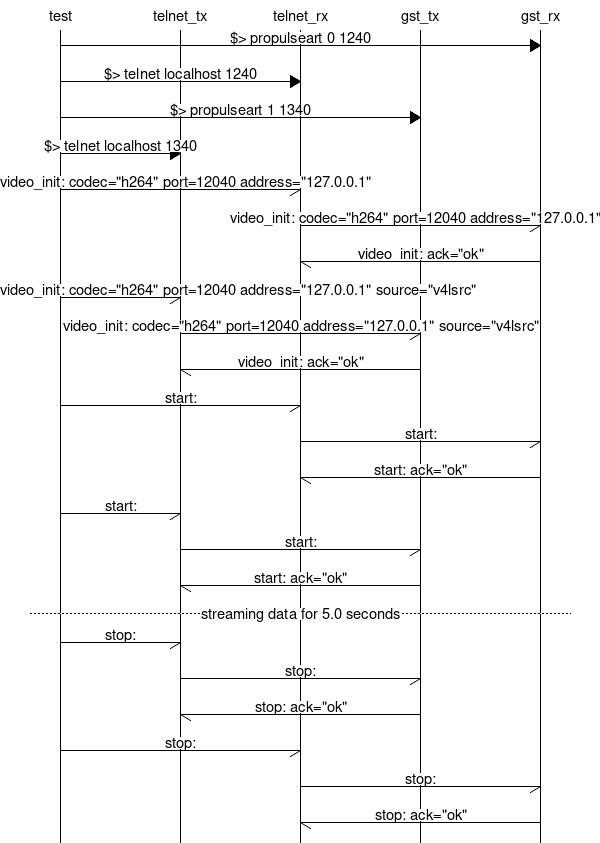 
msc
{        
    test, telnet_tx, telnet_rx, gst_tx, gst_rx;
    
test=>gst_rx [label="$> propulseart 0 1240"];
test=>telnet_rx [label="$> telnet localhost 1240"];
test=>gst_tx [label="$> propulseart 1 1340"];
test=>telnet_tx [label="$> telnet localhost 1340"];
test->telnet_rx [label="video_init: codec=\"h264\" port=12040 address=\"127.0.0.1\""];
telnet_rx->gst_rx [label="video_init: codec=\"h264\" port=12040 address=\"127.0.0.1\""];
gst_rx->telnet_rx [label="video_init: ack=\"ok\""];
test->telnet_tx [label="video_init: codec=\"h264\" port=12040 address=\"127.0.0.1\" source=\"v4lsrc\""];
telnet_tx->gst_tx [label="video_init: codec=\"h264\" port=12040 address=\"127.0.0.1\" source=\"v4lsrc\""];
gst_tx->telnet_tx [label="video_init: ack=\"ok\""];
test->telnet_rx [label="start:"];
telnet_rx->gst_rx [label="start:"];
gst_rx->telnet_rx [label="start: ack=\"ok\""];
test->telnet_tx [label="start:"];
telnet_tx->gst_tx [label="start:"];
gst_tx->telnet_tx [label="start: ack=\"ok\""];
---  [ label = "streaming data for 5.0 seconds"]; 
test->telnet_tx [label="stop:"];
telnet_tx->gst_tx [label="stop:"];
gst_tx->telnet_tx [label="stop: ack=\"ok\""];
test->telnet_rx [label="stop:"];
telnet_rx->gst_rx [label="stop:"];
gst_rx->telnet_rx [label="stop: ack=\"ok\""];

}